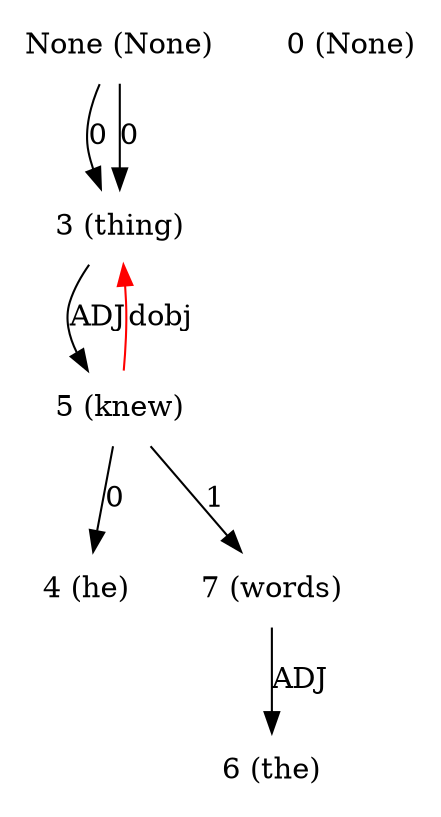 digraph G{
edge [dir=forward]
node [shape=plaintext]

None [label="None (None)"]
None -> 3 [label="0"]
None [label="None (None)"]
None -> 3 [label="0"]
0 [label="0 (None)"]
3 [label="3 (thing)"]
3 -> 5 [label="ADJ"]
5 -> 3 [label="dobj", color="red"]
4 [label="4 (he)"]
5 [label="5 (knew)"]
5 -> 7 [label="1"]
5 -> 4 [label="0"]
6 [label="6 (the)"]
7 [label="7 (words)"]
7 -> 6 [label="ADJ"]
}
